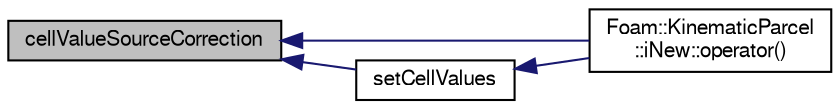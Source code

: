 digraph "cellValueSourceCorrection"
{
  bgcolor="transparent";
  edge [fontname="FreeSans",fontsize="10",labelfontname="FreeSans",labelfontsize="10"];
  node [fontname="FreeSans",fontsize="10",shape=record];
  rankdir="LR";
  Node264 [label="cellValueSourceCorrection",height=0.2,width=0.4,color="black", fillcolor="grey75", style="filled", fontcolor="black"];
  Node264 -> Node265 [dir="back",color="midnightblue",fontsize="10",style="solid",fontname="FreeSans"];
  Node265 [label="Foam::KinematicParcel\l::iNew::operator()",height=0.2,width=0.4,color="black",URL="$a23890.html#a60a07f9a45781da59d116ea2babe6b53"];
  Node264 -> Node266 [dir="back",color="midnightblue",fontsize="10",style="solid",fontname="FreeSans"];
  Node266 [label="setCellValues",height=0.2,width=0.4,color="black",URL="$a23878.html#a41280fa67cfd5c60a05387baa00989df",tooltip="Set cell values. "];
  Node266 -> Node265 [dir="back",color="midnightblue",fontsize="10",style="solid",fontname="FreeSans"];
}
